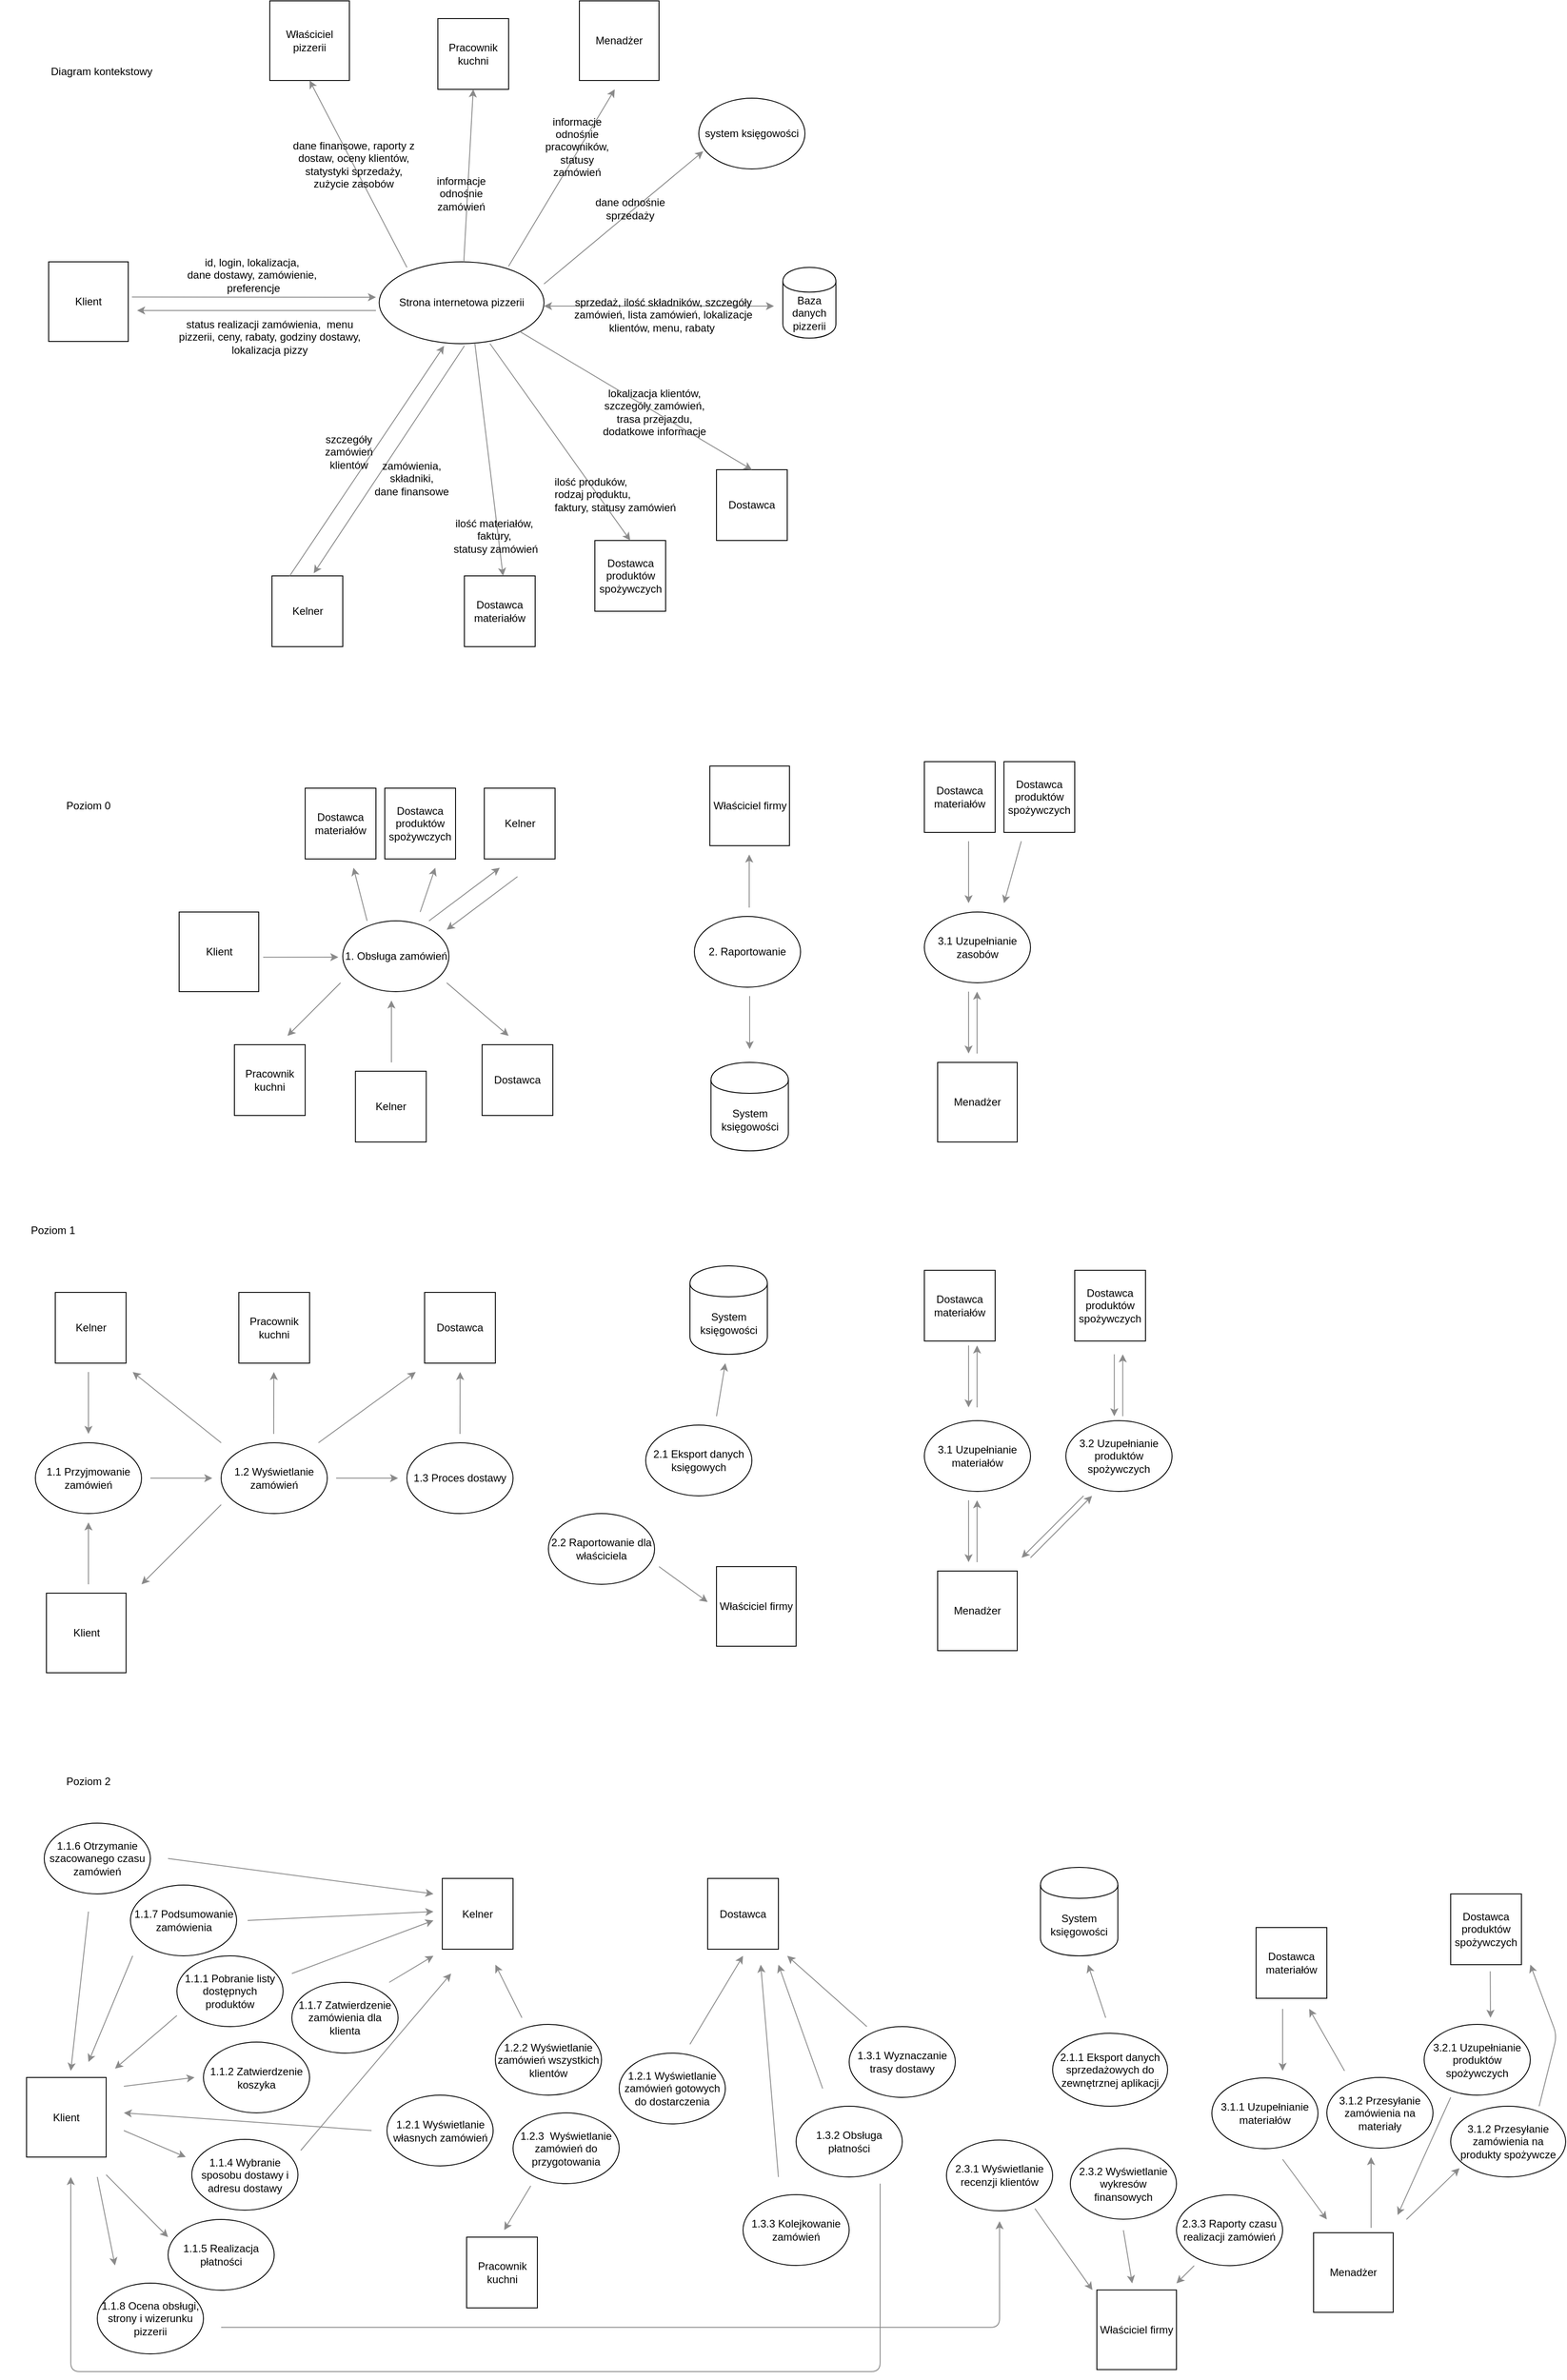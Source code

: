 <mxfile version="12.5.1" type="google"><diagram id="xZRn4M_xFyNOHfwGH8_V" name="Page-1"><mxGraphModel dx="1272" dy="874" grid="1" gridSize="10" guides="1" tooltips="1" connect="1" arrows="1" fold="1" page="1" pageScale="1" pageWidth="1850" pageHeight="11100" math="0" shadow="0"><root><mxCell id="0"/><mxCell id="1" parent="0"/><mxCell id="280AN-QRFTr6afR9PiEA-20" value="Klient" style="whiteSpace=wrap;html=1;aspect=fixed;" parent="1" vertex="1"><mxGeometry x="80" y="335" width="90" height="90" as="geometry"/></mxCell><mxCell id="280AN-QRFTr6afR9PiEA-21" value="Strona internetowa pizzerii" style="ellipse;whiteSpace=wrap;html=1;" parent="1" vertex="1"><mxGeometry x="453.67" y="335" width="186.33" height="92.5" as="geometry"/></mxCell><mxCell id="280AN-QRFTr6afR9PiEA-23" value="Kelner" style="whiteSpace=wrap;html=1;aspect=fixed;" parent="1" vertex="1"><mxGeometry x="332.5" y="690" width="80" height="80" as="geometry"/></mxCell><mxCell id="280AN-QRFTr6afR9PiEA-24" value="Dostawca" style="whiteSpace=wrap;html=1;aspect=fixed;" parent="1" vertex="1"><mxGeometry x="835" y="570" width="80" height="80" as="geometry"/></mxCell><mxCell id="280AN-QRFTr6afR9PiEA-25" value="Właściciel pizzerii" style="whiteSpace=wrap;html=1;aspect=fixed;" parent="1" vertex="1"><mxGeometry x="330" y="40" width="90" height="90" as="geometry"/></mxCell><mxCell id="280AN-QRFTr6afR9PiEA-26" value="Menadżer" style="whiteSpace=wrap;html=1;aspect=fixed;" parent="1" vertex="1"><mxGeometry x="680" y="40" width="90" height="90" as="geometry"/></mxCell><mxCell id="280AN-QRFTr6afR9PiEA-27" value="Pracownik kuchni" style="whiteSpace=wrap;html=1;aspect=fixed;" parent="1" vertex="1"><mxGeometry x="520" y="60" width="80" height="80" as="geometry"/></mxCell><mxCell id="280AN-QRFTr6afR9PiEA-28" value="Baza danych pizzerii" style="shape=cylinder;whiteSpace=wrap;html=1;boundedLbl=1;backgroundOutline=1;" parent="1" vertex="1"><mxGeometry x="910" y="341.25" width="60" height="80" as="geometry"/></mxCell><mxCell id="280AN-QRFTr6afR9PiEA-29" value="" style="endArrow=classic;startArrow=classic;html=1;strokeColor=#8A8A8A;" parent="1" edge="1"><mxGeometry width="50" height="50" relative="1" as="geometry"><mxPoint x="640" y="385" as="sourcePoint"/><mxPoint x="900" y="385" as="targetPoint"/></mxGeometry></mxCell><mxCell id="280AN-QRFTr6afR9PiEA-30" value="Diagram kontekstowy" style="text;html=1;strokeColor=none;fillColor=none;align=center;verticalAlign=middle;whiteSpace=wrap;rounded=0;strokeWidth=1;" parent="1" vertex="1"><mxGeometry x="80" y="110" width="120" height="20" as="geometry"/></mxCell><mxCell id="280AN-QRFTr6afR9PiEA-31" value="" style="endArrow=classic;html=1;entryX=0.5;entryY=1;entryDx=0;entryDy=0;strokeColor=#8A8A8A;" parent="1" target="280AN-QRFTr6afR9PiEA-25" edge="1"><mxGeometry width="50" height="50" relative="1" as="geometry"><mxPoint x="485" y="341.25" as="sourcePoint"/><mxPoint x="535" y="291.25" as="targetPoint"/></mxGeometry></mxCell><mxCell id="280AN-QRFTr6afR9PiEA-32" value="" style="endArrow=classic;html=1;exitX=0.785;exitY=0.054;exitDx=0;exitDy=0;exitPerimeter=0;strokeColor=#8A8A8A;" parent="1" source="280AN-QRFTr6afR9PiEA-21" edge="1"><mxGeometry width="50" height="50" relative="1" as="geometry"><mxPoint x="600" y="280" as="sourcePoint"/><mxPoint x="720" y="140" as="targetPoint"/></mxGeometry></mxCell><mxCell id="280AN-QRFTr6afR9PiEA-33" value="" style="endArrow=classic;html=1;entryX=0.5;entryY=1;entryDx=0;entryDy=0;strokeColor=#8A8A8A;" parent="1" source="280AN-QRFTr6afR9PiEA-21" target="280AN-QRFTr6afR9PiEA-27" edge="1"><mxGeometry width="50" height="50" relative="1" as="geometry"><mxPoint x="480" y="420" as="sourcePoint"/><mxPoint x="190" y="660" as="targetPoint"/></mxGeometry></mxCell><mxCell id="280AN-QRFTr6afR9PiEA-39" value="status realizacji zamówienia, &amp;nbsp;menu pizzerii, ceny, rabaty, godziny dostawy, lokalizacja pizzy" style="text;html=1;strokeColor=none;fillColor=none;align=center;verticalAlign=middle;whiteSpace=wrap;rounded=0;" parent="1" vertex="1"><mxGeometry x="220" y="390" width="220" height="60" as="geometry"/></mxCell><mxCell id="280AN-QRFTr6afR9PiEA-41" value="" style="endArrow=classic;html=1;exitX=1.046;exitY=0.442;exitDx=0;exitDy=0;exitPerimeter=0;strokeColor=#8A8A8A;" parent="1" source="280AN-QRFTr6afR9PiEA-20" edge="1"><mxGeometry width="50" height="50" relative="1" as="geometry"><mxPoint x="220" y="460" as="sourcePoint"/><mxPoint x="450" y="375" as="targetPoint"/></mxGeometry></mxCell><mxCell id="280AN-QRFTr6afR9PiEA-42" value="" style="endArrow=classic;html=1;strokeColor=#8A8A8A;" parent="1" edge="1"><mxGeometry width="50" height="50" relative="1" as="geometry"><mxPoint x="450" y="390" as="sourcePoint"/><mxPoint x="180" y="390" as="targetPoint"/></mxGeometry></mxCell><mxCell id="280AN-QRFTr6afR9PiEA-44" value="dane finansowe, raporty z dostaw, oceny klientów, statystyki sprzedaży, zużycie zasobów" style="text;html=1;strokeColor=none;fillColor=none;align=center;verticalAlign=middle;whiteSpace=wrap;rounded=0;" parent="1" vertex="1"><mxGeometry x="350" y="180" width="150" height="90" as="geometry"/></mxCell><mxCell id="280AN-QRFTr6afR9PiEA-45" value="informacje odnośnie pracowników, statusy zamówień" style="text;html=1;strokeColor=none;fillColor=none;align=center;verticalAlign=middle;whiteSpace=wrap;rounded=0;" parent="1" vertex="1"><mxGeometry x="630" y="160" width="95" height="90" as="geometry"/></mxCell><mxCell id="280AN-QRFTr6afR9PiEA-47" value="" style="endArrow=classic;html=1;strokeColor=#8A8A8A;" parent="1" edge="1"><mxGeometry width="50" height="50" relative="1" as="geometry"><mxPoint x="640" y="360" as="sourcePoint"/><mxPoint x="820" y="210" as="targetPoint"/></mxGeometry></mxCell><mxCell id="280AN-QRFTr6afR9PiEA-49" value="dane odnośnie sprzedaży" style="text;html=1;strokeColor=none;fillColor=none;align=center;verticalAlign=middle;whiteSpace=wrap;rounded=0;" parent="1" vertex="1"><mxGeometry x="690" y="230" width="95" height="90" as="geometry"/></mxCell><mxCell id="280AN-QRFTr6afR9PiEA-50" value="sprzedaż, ilość składników, szczegóły zamówień, lista zamówień, lokalizacje klientów, menu, rabaty&amp;nbsp;" style="text;html=1;strokeColor=none;fillColor=none;align=center;verticalAlign=middle;whiteSpace=wrap;rounded=0;" parent="1" vertex="1"><mxGeometry x="660" y="371.25" width="230" height="47.5" as="geometry"/></mxCell><mxCell id="280AN-QRFTr6afR9PiEA-54" value="&lt;span style=&quot;text-align: left ; white-space: nowrap&quot;&gt;id, login,&amp;nbsp;&lt;/span&gt;&lt;span style=&quot;text-align: left ; white-space: nowrap&quot;&gt;lokalizacja,&lt;/span&gt;&lt;span style=&quot;text-align: left ; white-space: nowrap&quot;&gt;&lt;br&gt;dane dostawy, zamówienie,&lt;/span&gt;&lt;br style=&quot;text-align: left ; white-space: nowrap&quot;&gt;&lt;span style=&quot;text-align: left ; white-space: nowrap&quot;&gt;&amp;nbsp;preferencje&lt;/span&gt;" style="text;html=1;strokeColor=none;fillColor=none;align=center;verticalAlign=middle;whiteSpace=wrap;rounded=0;" parent="1" vertex="1"><mxGeometry x="200" y="320" width="220" height="60" as="geometry"/></mxCell><mxCell id="280AN-QRFTr6afR9PiEA-55" value="" style="endArrow=classic;html=1;strokeColor=#8A8A8A;exitX=0.25;exitY=0;exitDx=0;exitDy=0;" parent="1" source="280AN-QRFTr6afR9PiEA-23" edge="1"><mxGeometry width="50" height="50" relative="1" as="geometry"><mxPoint x="90" y="850" as="sourcePoint"/><mxPoint x="527" y="430" as="targetPoint"/></mxGeometry></mxCell><mxCell id="280AN-QRFTr6afR9PiEA-56" value="" style="endArrow=classic;html=1;strokeColor=#8A8A8A;entryX=0.59;entryY=-0.037;entryDx=0;entryDy=0;entryPerimeter=0;" parent="1" target="280AN-QRFTr6afR9PiEA-23" edge="1"><mxGeometry width="50" height="50" relative="1" as="geometry"><mxPoint x="550" y="430" as="sourcePoint"/><mxPoint x="180" y="600" as="targetPoint"/></mxGeometry></mxCell><mxCell id="280AN-QRFTr6afR9PiEA-58" value="&lt;span style=&quot;white-space: nowrap&quot;&gt;szczegóły&lt;br&gt;zamówień &lt;br&gt;klientów&lt;/span&gt;" style="text;html=1;strokeColor=none;fillColor=none;align=center;verticalAlign=middle;whiteSpace=wrap;rounded=0;" parent="1" vertex="1"><mxGeometry x="370" y="500" width="98.75" height="100" as="geometry"/></mxCell><mxCell id="280AN-QRFTr6afR9PiEA-59" value="zamówienia,&lt;br&gt;składniki, &lt;br&gt;dane finansowe" style="text;html=1;align=center;verticalAlign=middle;resizable=0;points=[];;autosize=1;" parent="1" vertex="1"><mxGeometry x="440" y="555" width="100" height="50" as="geometry"/></mxCell><mxCell id="280AN-QRFTr6afR9PiEA-62" value="informacje&lt;br&gt;odnośnie&lt;br&gt;zamówień" style="text;html=1;strokeColor=none;fillColor=none;align=center;verticalAlign=middle;whiteSpace=wrap;rounded=0;" parent="1" vertex="1"><mxGeometry x="509.33" y="230" width="75" height="55" as="geometry"/></mxCell><mxCell id="280AN-QRFTr6afR9PiEA-63" value="lokalizacja klientów, szczegóły zamówień, trasa przejazdu, dodatkowe informacje" style="text;html=1;strokeColor=none;fillColor=none;align=center;verticalAlign=middle;whiteSpace=wrap;rounded=0;" parent="1" vertex="1"><mxGeometry x="700" y="450" width="130" height="110" as="geometry"/></mxCell><mxCell id="280AN-QRFTr6afR9PiEA-64" value="" style="endArrow=classic;html=1;strokeColor=#8A8A8A;exitX=1;exitY=1;exitDx=0;exitDy=0;entryX=0.5;entryY=0;entryDx=0;entryDy=0;" parent="1" source="280AN-QRFTr6afR9PiEA-21" target="280AN-QRFTr6afR9PiEA-24" edge="1"><mxGeometry width="50" height="50" relative="1" as="geometry"><mxPoint x="230" y="850" as="sourcePoint"/><mxPoint x="280" y="800" as="targetPoint"/></mxGeometry></mxCell><mxCell id="280AN-QRFTr6afR9PiEA-65" value="Poziom 0" style="text;html=1;strokeColor=none;fillColor=none;align=center;verticalAlign=middle;whiteSpace=wrap;rounded=0;strokeWidth=1;" parent="1" vertex="1"><mxGeometry x="65" y="940" width="120" height="20" as="geometry"/></mxCell><mxCell id="280AN-QRFTr6afR9PiEA-66" value="Poziom 1" style="text;html=1;strokeColor=none;fillColor=none;align=center;verticalAlign=middle;whiteSpace=wrap;rounded=0;strokeWidth=1;" parent="1" vertex="1"><mxGeometry x="25" y="1420" width="120" height="20" as="geometry"/></mxCell><mxCell id="280AN-QRFTr6afR9PiEA-67" value="1. Obsługa zamówień" style="ellipse;whiteSpace=wrap;html=1;strokeWidth=1;" parent="1" vertex="1"><mxGeometry x="412.5" y="1080" width="120" height="80" as="geometry"/></mxCell><mxCell id="280AN-QRFTr6afR9PiEA-68" value="2. Raportowanie" style="ellipse;whiteSpace=wrap;html=1;strokeWidth=1;" parent="1" vertex="1"><mxGeometry x="810" y="1075" width="120" height="80" as="geometry"/></mxCell><mxCell id="280AN-QRFTr6afR9PiEA-72" value="Pracownik kuchni" style="whiteSpace=wrap;html=1;aspect=fixed;" parent="1" vertex="1"><mxGeometry x="290" y="1220" width="80" height="80" as="geometry"/></mxCell><mxCell id="280AN-QRFTr6afR9PiEA-73" value="Kelner" style="whiteSpace=wrap;html=1;aspect=fixed;" parent="1" vertex="1"><mxGeometry x="426.83" y="1250" width="80" height="80" as="geometry"/></mxCell><mxCell id="280AN-QRFTr6afR9PiEA-74" value="Dostawca" style="whiteSpace=wrap;html=1;aspect=fixed;" parent="1" vertex="1"><mxGeometry x="570" y="1220" width="80" height="80" as="geometry"/></mxCell><mxCell id="280AN-QRFTr6afR9PiEA-75" value="Klient" style="whiteSpace=wrap;html=1;aspect=fixed;" parent="1" vertex="1"><mxGeometry x="227.5" y="1070" width="90" height="90" as="geometry"/></mxCell><mxCell id="280AN-QRFTr6afR9PiEA-76" value="" style="endArrow=classic;html=1;strokeColor=#8A8A8A;" parent="1" edge="1"><mxGeometry width="50" height="50" relative="1" as="geometry"><mxPoint x="322.5" y="1121.18" as="sourcePoint"/><mxPoint x="407.5" y="1121" as="targetPoint"/></mxGeometry></mxCell><mxCell id="280AN-QRFTr6afR9PiEA-77" value="" style="endArrow=classic;html=1;strokeColor=#8A8A8A;" parent="1" edge="1"><mxGeometry width="50" height="50" relative="1" as="geometry"><mxPoint x="410" y="1150" as="sourcePoint"/><mxPoint x="350" y="1210" as="targetPoint"/></mxGeometry></mxCell><mxCell id="280AN-QRFTr6afR9PiEA-78" value="" style="endArrow=classic;html=1;strokeColor=#8A8A8A;" parent="1" edge="1"><mxGeometry width="50" height="50" relative="1" as="geometry"><mxPoint x="467.5" y="1240" as="sourcePoint"/><mxPoint x="467.5" y="1170" as="targetPoint"/></mxGeometry></mxCell><mxCell id="280AN-QRFTr6afR9PiEA-79" value="" style="endArrow=classic;html=1;strokeColor=#8A8A8A;" parent="1" edge="1"><mxGeometry width="50" height="50" relative="1" as="geometry"><mxPoint x="530" y="1150" as="sourcePoint"/><mxPoint x="600" y="1210" as="targetPoint"/></mxGeometry></mxCell><mxCell id="280AN-QRFTr6afR9PiEA-81" value="Właściciel firmy" style="whiteSpace=wrap;html=1;aspect=fixed;" parent="1" vertex="1"><mxGeometry x="827.5" y="905" width="90" height="90" as="geometry"/></mxCell><mxCell id="280AN-QRFTr6afR9PiEA-82" value="" style="endArrow=classic;html=1;strokeColor=#8A8A8A;" parent="1" edge="1"><mxGeometry width="50" height="50" relative="1" as="geometry"><mxPoint x="872.5" y="1165" as="sourcePoint"/><mxPoint x="872.5" y="1225" as="targetPoint"/></mxGeometry></mxCell><mxCell id="280AN-QRFTr6afR9PiEA-83" value="" style="endArrow=classic;html=1;strokeColor=#8A8A8A;" parent="1" edge="1"><mxGeometry width="50" height="50" relative="1" as="geometry"><mxPoint x="872" y="1065" as="sourcePoint"/><mxPoint x="872" y="1005" as="targetPoint"/></mxGeometry></mxCell><mxCell id="280AN-QRFTr6afR9PiEA-90" value="2.1 Eksport danych księgowych" style="ellipse;whiteSpace=wrap;html=1;strokeWidth=1;" parent="1" vertex="1"><mxGeometry x="755" y="1650" width="120" height="80" as="geometry"/></mxCell><mxCell id="280AN-QRFTr6afR9PiEA-91" value="2.2 Raportowanie dla właściciela" style="ellipse;whiteSpace=wrap;html=1;strokeWidth=1;" parent="1" vertex="1"><mxGeometry x="645" y="1750" width="120" height="80" as="geometry"/></mxCell><mxCell id="280AN-QRFTr6afR9PiEA-92" value="1.1 Przyjmowanie zamówień" style="ellipse;whiteSpace=wrap;html=1;strokeWidth=1;" parent="1" vertex="1"><mxGeometry x="65" y="1670" width="120" height="80" as="geometry"/></mxCell><mxCell id="280AN-QRFTr6afR9PiEA-93" value="1.2 Wyświetlanie zamówień" style="ellipse;whiteSpace=wrap;html=1;strokeWidth=1;" parent="1" vertex="1"><mxGeometry x="275" y="1670" width="120" height="80" as="geometry"/></mxCell><mxCell id="280AN-QRFTr6afR9PiEA-94" value="1.3 Proces dostawy" style="ellipse;whiteSpace=wrap;html=1;strokeWidth=1;" parent="1" vertex="1"><mxGeometry x="485" y="1670" width="120" height="80" as="geometry"/></mxCell><mxCell id="280AN-QRFTr6afR9PiEA-95" value="Klient" style="whiteSpace=wrap;html=1;aspect=fixed;" parent="1" vertex="1"><mxGeometry x="77.5" y="1840" width="90" height="90" as="geometry"/></mxCell><mxCell id="280AN-QRFTr6afR9PiEA-97" value="Pracownik kuchni" style="whiteSpace=wrap;html=1;aspect=fixed;" parent="1" vertex="1"><mxGeometry x="295" y="1500" width="80" height="80" as="geometry"/></mxCell><mxCell id="280AN-QRFTr6afR9PiEA-100" value="" style="endArrow=classic;html=1;strokeColor=#8A8A8A;" parent="1" edge="1"><mxGeometry width="50" height="50" relative="1" as="geometry"><mxPoint x="334.41" y="1660" as="sourcePoint"/><mxPoint x="334.58" y="1590" as="targetPoint"/></mxGeometry></mxCell><mxCell id="280AN-QRFTr6afR9PiEA-101" value="" style="endArrow=classic;html=1;strokeColor=#8A8A8A;" parent="1" edge="1"><mxGeometry width="50" height="50" relative="1" as="geometry"><mxPoint x="195" y="1710" as="sourcePoint"/><mxPoint x="265" y="1710" as="targetPoint"/></mxGeometry></mxCell><mxCell id="280AN-QRFTr6afR9PiEA-104" value="" style="endArrow=classic;html=1;strokeColor=#8A8A8A;" parent="1" edge="1"><mxGeometry width="50" height="50" relative="1" as="geometry"><mxPoint x="405" y="1710" as="sourcePoint"/><mxPoint x="475" y="1710" as="targetPoint"/></mxGeometry></mxCell><mxCell id="280AN-QRFTr6afR9PiEA-105" value="Kelner" style="whiteSpace=wrap;html=1;aspect=fixed;" parent="1" vertex="1"><mxGeometry x="87.5" y="1500" width="80" height="80" as="geometry"/></mxCell><mxCell id="280AN-QRFTr6afR9PiEA-106" value="" style="endArrow=classic;html=1;strokeColor=#8A8A8A;" parent="1" edge="1"><mxGeometry width="50" height="50" relative="1" as="geometry"><mxPoint x="125" y="1590" as="sourcePoint"/><mxPoint x="125" y="1660" as="targetPoint"/></mxGeometry></mxCell><mxCell id="280AN-QRFTr6afR9PiEA-107" value="" style="endArrow=classic;html=1;strokeColor=#8A8A8A;" parent="1" edge="1"><mxGeometry width="50" height="50" relative="1" as="geometry"><mxPoint x="275" y="1670" as="sourcePoint"/><mxPoint x="175" y="1590" as="targetPoint"/></mxGeometry></mxCell><mxCell id="280AN-QRFTr6afR9PiEA-108" value="Dostawca" style="whiteSpace=wrap;html=1;aspect=fixed;" parent="1" vertex="1"><mxGeometry x="505" y="1500" width="80" height="80" as="geometry"/></mxCell><mxCell id="280AN-QRFTr6afR9PiEA-109" value="" style="endArrow=classic;html=1;strokeColor=#8A8A8A;" parent="1" edge="1"><mxGeometry width="50" height="50" relative="1" as="geometry"><mxPoint x="545.0" y="1660" as="sourcePoint"/><mxPoint x="545.17" y="1590" as="targetPoint"/></mxGeometry></mxCell><mxCell id="280AN-QRFTr6afR9PiEA-110" value="" style="endArrow=classic;html=1;strokeColor=#8A8A8A;" parent="1" edge="1"><mxGeometry width="50" height="50" relative="1" as="geometry"><mxPoint x="385" y="1670" as="sourcePoint"/><mxPoint x="495" y="1590" as="targetPoint"/></mxGeometry></mxCell><mxCell id="280AN-QRFTr6afR9PiEA-111" value="" style="endArrow=classic;html=1;strokeColor=#8A8A8A;" parent="1" edge="1"><mxGeometry width="50" height="50" relative="1" as="geometry"><mxPoint x="125" y="1830" as="sourcePoint"/><mxPoint x="125" y="1760" as="targetPoint"/></mxGeometry></mxCell><mxCell id="280AN-QRFTr6afR9PiEA-112" value="" style="endArrow=classic;html=1;strokeColor=#8A8A8A;" parent="1" edge="1"><mxGeometry width="50" height="50" relative="1" as="geometry"><mxPoint x="275" y="1740" as="sourcePoint"/><mxPoint x="185" y="1830" as="targetPoint"/></mxGeometry></mxCell><mxCell id="280AN-QRFTr6afR9PiEA-114" value="Właściciel firmy" style="whiteSpace=wrap;html=1;aspect=fixed;" parent="1" vertex="1"><mxGeometry x="835" y="1810" width="90" height="90" as="geometry"/></mxCell><mxCell id="280AN-QRFTr6afR9PiEA-117" value="" style="endArrow=classic;html=1;strokeColor=#8A8A8A;" parent="1" edge="1"><mxGeometry width="50" height="50" relative="1" as="geometry"><mxPoint x="835" y="1640" as="sourcePoint"/><mxPoint x="845" y="1580" as="targetPoint"/></mxGeometry></mxCell><mxCell id="280AN-QRFTr6afR9PiEA-118" value="" style="endArrow=classic;html=1;strokeColor=#8A8A8A;" parent="1" edge="1"><mxGeometry width="50" height="50" relative="1" as="geometry"><mxPoint x="770" y="1810" as="sourcePoint"/><mxPoint x="825" y="1850" as="targetPoint"/></mxGeometry></mxCell><mxCell id="280AN-QRFTr6afR9PiEA-119" value="Poziom 2" style="text;html=1;strokeColor=none;fillColor=none;align=center;verticalAlign=middle;whiteSpace=wrap;rounded=0;strokeWidth=1;" parent="1" vertex="1"><mxGeometry x="65" y="2042.5" width="120" height="20" as="geometry"/></mxCell><mxCell id="280AN-QRFTr6afR9PiEA-120" value="Klient" style="whiteSpace=wrap;html=1;aspect=fixed;" parent="1" vertex="1"><mxGeometry x="55" y="2387.5" width="90" height="90" as="geometry"/></mxCell><mxCell id="280AN-QRFTr6afR9PiEA-121" value="1.1.1 Pobranie listy dostępnych produktów" style="ellipse;whiteSpace=wrap;html=1;strokeWidth=1;" parent="1" vertex="1"><mxGeometry x="225" y="2250" width="120" height="80" as="geometry"/></mxCell><mxCell id="280AN-QRFTr6afR9PiEA-122" value="" style="endArrow=classic;html=1;strokeColor=#8A8A8A;" parent="1" edge="1"><mxGeometry width="50" height="50" relative="1" as="geometry"><mxPoint x="225" y="2317.5" as="sourcePoint"/><mxPoint x="155" y="2377.5" as="targetPoint"/></mxGeometry></mxCell><mxCell id="280AN-QRFTr6afR9PiEA-123" value="1.1.2 Zatwierdzenie koszyka" style="ellipse;whiteSpace=wrap;html=1;strokeWidth=1;" parent="1" vertex="1"><mxGeometry x="255" y="2347.5" width="120" height="80" as="geometry"/></mxCell><mxCell id="280AN-QRFTr6afR9PiEA-124" value="" style="endArrow=classic;html=1;strokeColor=#8A8A8A;" parent="1" edge="1"><mxGeometry width="50" height="50" relative="1" as="geometry"><mxPoint x="165" y="2397.5" as="sourcePoint"/><mxPoint x="245.0" y="2387.5" as="targetPoint"/></mxGeometry></mxCell><mxCell id="280AN-QRFTr6afR9PiEA-126" value="1.1.4&amp;nbsp;Wybranie sposobu dostawy i adresu dostawy" style="ellipse;whiteSpace=wrap;html=1;strokeWidth=1;" parent="1" vertex="1"><mxGeometry x="241.83" y="2457.5" width="120" height="80" as="geometry"/></mxCell><mxCell id="280AN-QRFTr6afR9PiEA-127" value="" style="endArrow=classic;html=1;strokeColor=#8A8A8A;" parent="1" edge="1"><mxGeometry width="50" height="50" relative="1" as="geometry"><mxPoint x="165" y="2447.5" as="sourcePoint"/><mxPoint x="235" y="2477.5" as="targetPoint"/></mxGeometry></mxCell><mxCell id="280AN-QRFTr6afR9PiEA-130" value="1.1.5&amp;nbsp;Realizacja płatności" style="ellipse;whiteSpace=wrap;html=1;strokeWidth=1;" parent="1" vertex="1"><mxGeometry x="215" y="2548" width="120" height="80" as="geometry"/></mxCell><mxCell id="280AN-QRFTr6afR9PiEA-131" value="" style="endArrow=classic;html=1;strokeColor=#8A8A8A;" parent="1" edge="1"><mxGeometry width="50" height="50" relative="1" as="geometry"><mxPoint x="145" y="2497.5" as="sourcePoint"/><mxPoint x="215" y="2568" as="targetPoint"/></mxGeometry></mxCell><mxCell id="280AN-QRFTr6afR9PiEA-133" value="1.1.6 Otrzymanie szacowanego czasu zamówień" style="ellipse;whiteSpace=wrap;html=1;strokeWidth=1;" parent="1" vertex="1"><mxGeometry x="75" y="2100" width="120" height="80" as="geometry"/></mxCell><mxCell id="280AN-QRFTr6afR9PiEA-134" value="" style="endArrow=classic;html=1;strokeColor=#8A8A8A;" parent="1" edge="1"><mxGeometry width="50" height="50" relative="1" as="geometry"><mxPoint x="125" y="2200" as="sourcePoint"/><mxPoint x="105" y="2380" as="targetPoint"/></mxGeometry></mxCell><mxCell id="280AN-QRFTr6afR9PiEA-135" value="1.2.1 Wyświetlanie własnych zamówień" style="ellipse;whiteSpace=wrap;html=1;strokeWidth=1;" parent="1" vertex="1"><mxGeometry x="462.5" y="2407.5" width="120" height="80" as="geometry"/></mxCell><mxCell id="280AN-QRFTr6afR9PiEA-136" value="" style="endArrow=classic;html=1;strokeColor=#8A8A8A;" parent="1" edge="1"><mxGeometry width="50" height="50" relative="1" as="geometry"><mxPoint x="445" y="2447.5" as="sourcePoint"/><mxPoint x="165" y="2427.5" as="targetPoint"/></mxGeometry></mxCell><mxCell id="280AN-QRFTr6afR9PiEA-137" value="1.2.2 Wyświetlanie zamówień wszystkich klientów" style="ellipse;whiteSpace=wrap;html=1;strokeWidth=1;" parent="1" vertex="1"><mxGeometry x="585" y="2327.5" width="120" height="80" as="geometry"/></mxCell><mxCell id="280AN-QRFTr6afR9PiEA-138" value="Pracownik kuchni" style="whiteSpace=wrap;html=1;aspect=fixed;" parent="1" vertex="1"><mxGeometry x="552.5" y="2568" width="80" height="80" as="geometry"/></mxCell><mxCell id="280AN-QRFTr6afR9PiEA-139" value="" style="endArrow=classic;html=1;strokeColor=#8A8A8A;" parent="1" edge="1"><mxGeometry width="50" height="50" relative="1" as="geometry"><mxPoint x="615" y="2320" as="sourcePoint"/><mxPoint x="585" y="2260" as="targetPoint"/></mxGeometry></mxCell><mxCell id="280AN-QRFTr6afR9PiEA-140" value="Kelner" style="whiteSpace=wrap;html=1;aspect=fixed;" parent="1" vertex="1"><mxGeometry x="525" y="2162.5" width="80" height="80" as="geometry"/></mxCell><mxCell id="280AN-QRFTr6afR9PiEA-142" value="" style="endArrow=classic;html=1;strokeColor=#8A8A8A;" parent="1" edge="1"><mxGeometry width="50" height="50" relative="1" as="geometry"><mxPoint x="625" y="2510" as="sourcePoint"/><mxPoint x="595" y="2560" as="targetPoint"/></mxGeometry></mxCell><mxCell id="280AN-QRFTr6afR9PiEA-144" value="" style="endArrow=classic;html=1;strokeColor=#8A8A8A;" parent="1" edge="1"><mxGeometry width="50" height="50" relative="1" as="geometry"><mxPoint x="355" y="2270" as="sourcePoint"/><mxPoint x="515" y="2210" as="targetPoint"/></mxGeometry></mxCell><mxCell id="280AN-QRFTr6afR9PiEA-145" value="" style="endArrow=classic;html=1;strokeColor=#8A8A8A;" parent="1" edge="1"><mxGeometry width="50" height="50" relative="1" as="geometry"><mxPoint x="465" y="2280" as="sourcePoint"/><mxPoint x="515" y="2250" as="targetPoint"/></mxGeometry></mxCell><mxCell id="280AN-QRFTr6afR9PiEA-146" value="1.1.7 Zatwierdzenie zamówienia dla klienta" style="ellipse;whiteSpace=wrap;html=1;strokeWidth=1;" parent="1" vertex="1"><mxGeometry x="355" y="2280" width="120" height="80" as="geometry"/></mxCell><mxCell id="280AN-QRFTr6afR9PiEA-147" value="" style="endArrow=classic;html=1;strokeColor=#8A8A8A;" parent="1" edge="1"><mxGeometry width="50" height="50" relative="1" as="geometry"><mxPoint x="365" y="2470" as="sourcePoint"/><mxPoint x="535" y="2270" as="targetPoint"/></mxGeometry></mxCell><mxCell id="280AN-QRFTr6afR9PiEA-150" value="" style="endArrow=classic;html=1;strokeColor=#8A8A8A;" parent="1" edge="1"><mxGeometry width="50" height="50" relative="1" as="geometry"><mxPoint x="215" y="2140" as="sourcePoint"/><mxPoint x="515" y="2180" as="targetPoint"/></mxGeometry></mxCell><mxCell id="280AN-QRFTr6afR9PiEA-151" value="1.2.1 Wyświetlanie zamówień gotowych do dostarczenia" style="ellipse;whiteSpace=wrap;html=1;strokeWidth=1;" parent="1" vertex="1"><mxGeometry x="725" y="2360" width="120" height="80" as="geometry"/></mxCell><mxCell id="280AN-QRFTr6afR9PiEA-152" value="1.1.7 Podsumowanie zamówienia" style="ellipse;whiteSpace=wrap;html=1;strokeWidth=1;" parent="1" vertex="1"><mxGeometry x="172.5" y="2170" width="120" height="80" as="geometry"/></mxCell><mxCell id="280AN-QRFTr6afR9PiEA-153" value="" style="endArrow=classic;html=1;strokeColor=#8A8A8A;" parent="1" edge="1"><mxGeometry width="50" height="50" relative="1" as="geometry"><mxPoint x="305" y="2210" as="sourcePoint"/><mxPoint x="515" y="2200" as="targetPoint"/></mxGeometry></mxCell><mxCell id="280AN-QRFTr6afR9PiEA-154" value="" style="endArrow=classic;html=1;strokeColor=#8A8A8A;" parent="1" edge="1"><mxGeometry width="50" height="50" relative="1" as="geometry"><mxPoint x="175" y="2250" as="sourcePoint"/><mxPoint x="125" y="2370" as="targetPoint"/></mxGeometry></mxCell><mxCell id="280AN-QRFTr6afR9PiEA-155" value="1.2.3 &amp;nbsp;Wyświetlanie zamówień do przygotowania" style="ellipse;whiteSpace=wrap;html=1;strokeWidth=1;" parent="1" vertex="1"><mxGeometry x="605" y="2427.5" width="120" height="80" as="geometry"/></mxCell><mxCell id="280AN-QRFTr6afR9PiEA-156" value="Dostawca" style="whiteSpace=wrap;html=1;aspect=fixed;" parent="1" vertex="1"><mxGeometry x="825" y="2162.5" width="80" height="80" as="geometry"/></mxCell><mxCell id="280AN-QRFTr6afR9PiEA-157" value="" style="endArrow=classic;html=1;strokeColor=#8A8A8A;" parent="1" edge="1"><mxGeometry width="50" height="50" relative="1" as="geometry"><mxPoint x="805" y="2350" as="sourcePoint"/><mxPoint x="865" y="2250" as="targetPoint"/></mxGeometry></mxCell><mxCell id="280AN-QRFTr6afR9PiEA-159" value="1.3.1 Wyznaczanie trasy dostawy" style="ellipse;whiteSpace=wrap;html=1;strokeWidth=1;" parent="1" vertex="1"><mxGeometry x="985" y="2330" width="120" height="80" as="geometry"/></mxCell><mxCell id="280AN-QRFTr6afR9PiEA-160" value="1.3.2 Obsługa płatności" style="ellipse;whiteSpace=wrap;html=1;strokeWidth=1;" parent="1" vertex="1"><mxGeometry x="925" y="2420" width="120" height="80" as="geometry"/></mxCell><mxCell id="280AN-QRFTr6afR9PiEA-161" value="1.3.3 Kolejkowanie zamówień" style="ellipse;whiteSpace=wrap;html=1;strokeWidth=1;" parent="1" vertex="1"><mxGeometry x="865" y="2520" width="120" height="80" as="geometry"/></mxCell><mxCell id="280AN-QRFTr6afR9PiEA-162" value="" style="endArrow=classic;html=1;strokeColor=#8A8A8A;" parent="1" edge="1"><mxGeometry width="50" height="50" relative="1" as="geometry"><mxPoint x="955" y="2400" as="sourcePoint"/><mxPoint x="905" y="2260" as="targetPoint"/></mxGeometry></mxCell><mxCell id="280AN-QRFTr6afR9PiEA-163" value="" style="endArrow=classic;html=1;strokeColor=#8A8A8A;" parent="1" edge="1"><mxGeometry width="50" height="50" relative="1" as="geometry"><mxPoint x="1005" y="2330" as="sourcePoint"/><mxPoint x="915" y="2250" as="targetPoint"/></mxGeometry></mxCell><mxCell id="280AN-QRFTr6afR9PiEA-164" value="" style="endArrow=classic;html=1;strokeColor=#8A8A8A;" parent="1" edge="1"><mxGeometry width="50" height="50" relative="1" as="geometry"><mxPoint x="905" y="2500" as="sourcePoint"/><mxPoint x="885" y="2260" as="targetPoint"/></mxGeometry></mxCell><mxCell id="280AN-QRFTr6afR9PiEA-165" value="" style="endArrow=classic;html=1;strokeColor=#8A8A8A;" parent="1" edge="1"><mxGeometry width="50" height="50" relative="1" as="geometry"><mxPoint x="1020" y="2507.5" as="sourcePoint"/><mxPoint x="105" y="2500" as="targetPoint"/><Array as="points"><mxPoint x="1020" y="2720"/><mxPoint x="105" y="2720"/></Array></mxGeometry></mxCell><mxCell id="280AN-QRFTr6afR9PiEA-166" value="Właściciel firmy" style="whiteSpace=wrap;html=1;aspect=fixed;" parent="1" vertex="1"><mxGeometry x="1265" y="2627.75" width="90" height="90" as="geometry"/></mxCell><mxCell id="280AN-QRFTr6afR9PiEA-168" value="2.1.1 Eksport danych sprzedażowych do zewnętrznej aplikacji" style="ellipse;whiteSpace=wrap;html=1;strokeWidth=1;" parent="1" vertex="1"><mxGeometry x="1215" y="2337.5" width="130" height="82.5" as="geometry"/></mxCell><mxCell id="280AN-QRFTr6afR9PiEA-169" value="2.3.1 Wyświetlanie recenzji klientów" style="ellipse;whiteSpace=wrap;html=1;strokeWidth=1;" parent="1" vertex="1"><mxGeometry x="1095" y="2458.25" width="120" height="80" as="geometry"/></mxCell><mxCell id="280AN-QRFTr6afR9PiEA-170" value="" style="endArrow=classic;html=1;strokeColor=#8A8A8A;" parent="1" edge="1"><mxGeometry width="50" height="50" relative="1" as="geometry"><mxPoint x="1275" y="2320" as="sourcePoint"/><mxPoint x="1255" y="2260" as="targetPoint"/></mxGeometry></mxCell><mxCell id="280AN-QRFTr6afR9PiEA-171" value="" style="endArrow=classic;html=1;strokeColor=#8A8A8A;" parent="1" edge="1"><mxGeometry width="50" height="50" relative="1" as="geometry"><mxPoint x="1195" y="2535.75" as="sourcePoint"/><mxPoint x="1260" y="2627.75" as="targetPoint"/></mxGeometry></mxCell><mxCell id="280AN-QRFTr6afR9PiEA-172" value="1.1.8 Ocena obsługi, strony i wizerunku pizzerii" style="ellipse;whiteSpace=wrap;html=1;strokeWidth=1;" parent="1" vertex="1"><mxGeometry x="135" y="2620" width="120" height="80" as="geometry"/></mxCell><mxCell id="280AN-QRFTr6afR9PiEA-174" value="" style="endArrow=classic;html=1;strokeColor=#8A8A8A;" parent="1" edge="1"><mxGeometry width="50" height="50" relative="1" as="geometry"><mxPoint x="135" y="2500" as="sourcePoint"/><mxPoint x="155" y="2600" as="targetPoint"/></mxGeometry></mxCell><mxCell id="280AN-QRFTr6afR9PiEA-175" value="" style="endArrow=classic;html=1;strokeColor=#8A8A8A;" parent="1" edge="1"><mxGeometry width="50" height="50" relative="1" as="geometry"><mxPoint x="275" y="2670" as="sourcePoint"/><mxPoint x="1155" y="2550" as="targetPoint"/><Array as="points"><mxPoint x="1155" y="2670"/></Array></mxGeometry></mxCell><mxCell id="280AN-QRFTr6afR9PiEA-176" value="2.3.2 Wyświetlanie wykresów finansowych" style="ellipse;whiteSpace=wrap;html=1;strokeWidth=1;" parent="1" vertex="1"><mxGeometry x="1235" y="2467.75" width="120" height="80" as="geometry"/></mxCell><mxCell id="280AN-QRFTr6afR9PiEA-177" value="2.3.3 Raporty czasu realizacji zamówień" style="ellipse;whiteSpace=wrap;html=1;strokeWidth=1;" parent="1" vertex="1"><mxGeometry x="1355" y="2520.25" width="120" height="80" as="geometry"/></mxCell><mxCell id="280AN-QRFTr6afR9PiEA-178" value="" style="endArrow=classic;html=1;strokeColor=#8A8A8A;" parent="1" edge="1"><mxGeometry width="50" height="50" relative="1" as="geometry"><mxPoint x="1295" y="2560.25" as="sourcePoint"/><mxPoint x="1305" y="2620.25" as="targetPoint"/></mxGeometry></mxCell><mxCell id="280AN-QRFTr6afR9PiEA-179" value="" style="endArrow=classic;html=1;strokeColor=#8A8A8A;" parent="1" edge="1"><mxGeometry width="50" height="50" relative="1" as="geometry"><mxPoint x="1375" y="2600.25" as="sourcePoint"/><mxPoint x="1355" y="2620.25" as="targetPoint"/></mxGeometry></mxCell><mxCell id="OptwJqN9E9orC7J-kEEz-1" value="Dostawca produktów spożywczych" style="whiteSpace=wrap;html=1;aspect=fixed;" parent="1" vertex="1"><mxGeometry x="697.5" y="650" width="80" height="80" as="geometry"/></mxCell><mxCell id="OptwJqN9E9orC7J-kEEz-2" value="" style="endArrow=classic;html=1;strokeColor=#8A8A8A;exitX=1;exitY=1;exitDx=0;exitDy=0;entryX=0.5;entryY=0;entryDx=0;entryDy=0;" parent="1" target="OptwJqN9E9orC7J-kEEz-1" edge="1"><mxGeometry width="50" height="50" relative="1" as="geometry"><mxPoint x="578.913" y="427.504" as="sourcePoint"/><mxPoint x="841.08" y="583.61" as="targetPoint"/></mxGeometry></mxCell><mxCell id="OptwJqN9E9orC7J-kEEz-3" value="Dostawca materiałów" style="whiteSpace=wrap;html=1;aspect=fixed;" parent="1" vertex="1"><mxGeometry x="550" y="690" width="80" height="80" as="geometry"/></mxCell><mxCell id="OptwJqN9E9orC7J-kEEz-4" value="" style="endArrow=classic;html=1;strokeColor=#8A8A8A;exitX=1;exitY=1;exitDx=0;exitDy=0;entryX=0.5;entryY=0;entryDx=0;entryDy=0;" parent="1" edge="1"><mxGeometry width="50" height="50" relative="1" as="geometry"><mxPoint x="561.873" y="427.504" as="sourcePoint"/><mxPoint x="593.67" y="690" as="targetPoint"/></mxGeometry></mxCell><mxCell id="OptwJqN9E9orC7J-kEEz-5" value="ilość materiałów,&amp;nbsp;&lt;br&gt;faktury,&amp;nbsp;&lt;br&gt;statusy zamówień" style="text;html=1;align=center;verticalAlign=middle;resizable=0;points=[];;autosize=1;" parent="1" vertex="1"><mxGeometry x="530" y="620" width="110" height="50" as="geometry"/></mxCell><mxCell id="OptwJqN9E9orC7J-kEEz-9" value="ilość produków, &lt;br&gt;rodzaj produktu,&lt;br&gt;faktury,&amp;nbsp;statusy zamówień" style="text;html=1;" parent="1" vertex="1"><mxGeometry x="650" y="570" width="250" height="30" as="geometry"/></mxCell><mxCell id="OptwJqN9E9orC7J-kEEz-10" value="system księgowości" style="ellipse;whiteSpace=wrap;html=1;" parent="1" vertex="1"><mxGeometry x="815" y="150" width="120" height="80" as="geometry"/></mxCell><mxCell id="OptwJqN9E9orC7J-kEEz-16" value="System księgowości" style="shape=cylinder;whiteSpace=wrap;html=1;boundedLbl=1;backgroundOutline=1;" parent="1" vertex="1"><mxGeometry x="828.75" y="1240" width="87.5" height="100" as="geometry"/></mxCell><mxCell id="OptwJqN9E9orC7J-kEEz-17" value="System księgowości" style="shape=cylinder;whiteSpace=wrap;html=1;boundedLbl=1;backgroundOutline=1;" parent="1" vertex="1"><mxGeometry x="805" y="1470" width="87.5" height="100" as="geometry"/></mxCell><mxCell id="OptwJqN9E9orC7J-kEEz-18" value="Dostawca materiałów" style="whiteSpace=wrap;html=1;aspect=fixed;" parent="1" vertex="1"><mxGeometry x="1070" y="1475" width="80" height="80" as="geometry"/></mxCell><mxCell id="OptwJqN9E9orC7J-kEEz-19" value="Dostawca produktów spożywczych" style="whiteSpace=wrap;html=1;aspect=fixed;" parent="1" vertex="1"><mxGeometry x="1240" y="1475" width="80" height="80" as="geometry"/></mxCell><mxCell id="OptwJqN9E9orC7J-kEEz-20" value="" style="endArrow=classic;html=1;strokeColor=#8A8A8A;" parent="1" edge="1"><mxGeometry width="50" height="50" relative="1" as="geometry"><mxPoint x="440" y="1080" as="sourcePoint"/><mxPoint x="424.58" y="1020" as="targetPoint"/></mxGeometry></mxCell><mxCell id="OptwJqN9E9orC7J-kEEz-21" value="" style="endArrow=classic;html=1;strokeColor=#8A8A8A;" parent="1" edge="1"><mxGeometry width="50" height="50" relative="1" as="geometry"><mxPoint x="500" y="1070" as="sourcePoint"/><mxPoint x="517.08" y="1020" as="targetPoint"/></mxGeometry></mxCell><mxCell id="OptwJqN9E9orC7J-kEEz-22" value="Menadżer" style="whiteSpace=wrap;html=1;aspect=fixed;" parent="1" vertex="1"><mxGeometry x="1085" y="1815" width="90" height="90" as="geometry"/></mxCell><mxCell id="OptwJqN9E9orC7J-kEEz-24" value="" style="endArrow=classic;html=1;strokeColor=#8A8A8A;" parent="1" edge="1"><mxGeometry width="50" height="50" relative="1" as="geometry"><mxPoint x="510" y="1080" as="sourcePoint"/><mxPoint x="590" y="1020" as="targetPoint"/></mxGeometry></mxCell><mxCell id="OptwJqN9E9orC7J-kEEz-25" value="" style="endArrow=classic;html=1;strokeColor=#8A8A8A;" parent="1" edge="1"><mxGeometry width="50" height="50" relative="1" as="geometry"><mxPoint x="610" y="1030" as="sourcePoint"/><mxPoint x="530" y="1090" as="targetPoint"/></mxGeometry></mxCell><mxCell id="OptwJqN9E9orC7J-kEEz-26" value="3.1 Uzupełnianie materiałów" style="ellipse;whiteSpace=wrap;html=1;strokeWidth=1;" parent="1" vertex="1"><mxGeometry x="1070" y="1645" width="120" height="80" as="geometry"/></mxCell><mxCell id="OptwJqN9E9orC7J-kEEz-27" value="" style="endArrow=classic;html=1;strokeColor=#8A8A8A;" parent="1" edge="1"><mxGeometry width="50" height="50" relative="1" as="geometry"><mxPoint x="1129.58" y="1805" as="sourcePoint"/><mxPoint x="1129.58" y="1735" as="targetPoint"/></mxGeometry></mxCell><mxCell id="OptwJqN9E9orC7J-kEEz-28" value="" style="endArrow=classic;html=1;strokeColor=#8A8A8A;" parent="1" edge="1"><mxGeometry width="50" height="50" relative="1" as="geometry"><mxPoint x="1120" y="1735" as="sourcePoint"/><mxPoint x="1120" y="1805" as="targetPoint"/></mxGeometry></mxCell><mxCell id="OptwJqN9E9orC7J-kEEz-29" value="Kelner" style="whiteSpace=wrap;html=1;aspect=fixed;" parent="1" vertex="1"><mxGeometry x="572.5" y="930" width="80" height="80" as="geometry"/></mxCell><mxCell id="OptwJqN9E9orC7J-kEEz-30" value="Dostawca materiałów" style="whiteSpace=wrap;html=1;aspect=fixed;" parent="1" vertex="1"><mxGeometry x="370" y="930" width="80" height="80" as="geometry"/></mxCell><mxCell id="OptwJqN9E9orC7J-kEEz-31" value="Dostawca produktów spożywczych" style="whiteSpace=wrap;html=1;aspect=fixed;" parent="1" vertex="1"><mxGeometry x="460" y="930" width="80" height="80" as="geometry"/></mxCell><mxCell id="OptwJqN9E9orC7J-kEEz-36" value="Dostawca materiałów" style="whiteSpace=wrap;html=1;aspect=fixed;" parent="1" vertex="1"><mxGeometry x="1070" y="900" width="80" height="80" as="geometry"/></mxCell><mxCell id="OptwJqN9E9orC7J-kEEz-37" value="Dostawca produktów spożywczych" style="whiteSpace=wrap;html=1;aspect=fixed;" parent="1" vertex="1"><mxGeometry x="1160" y="900" width="80" height="80" as="geometry"/></mxCell><mxCell id="OptwJqN9E9orC7J-kEEz-38" value="Menadżer" style="whiteSpace=wrap;html=1;aspect=fixed;" parent="1" vertex="1"><mxGeometry x="1085" y="1240" width="90" height="90" as="geometry"/></mxCell><mxCell id="OptwJqN9E9orC7J-kEEz-39" value="3.1 Uzupełnianie zasobów" style="ellipse;whiteSpace=wrap;html=1;strokeWidth=1;" parent="1" vertex="1"><mxGeometry x="1070" y="1070" width="120" height="80" as="geometry"/></mxCell><mxCell id="OptwJqN9E9orC7J-kEEz-40" value="" style="endArrow=classic;html=1;strokeColor=#8A8A8A;" parent="1" edge="1"><mxGeometry width="50" height="50" relative="1" as="geometry"><mxPoint x="1129.58" y="1230" as="sourcePoint"/><mxPoint x="1129.58" y="1160" as="targetPoint"/></mxGeometry></mxCell><mxCell id="OptwJqN9E9orC7J-kEEz-41" value="" style="endArrow=classic;html=1;strokeColor=#8A8A8A;" parent="1" edge="1"><mxGeometry width="50" height="50" relative="1" as="geometry"><mxPoint x="1120" y="1160" as="sourcePoint"/><mxPoint x="1120" y="1230" as="targetPoint"/></mxGeometry></mxCell><mxCell id="OptwJqN9E9orC7J-kEEz-42" value="" style="endArrow=classic;html=1;strokeColor=#8A8A8A;" parent="1" edge="1"><mxGeometry width="50" height="50" relative="1" as="geometry"><mxPoint x="1120" y="990" as="sourcePoint"/><mxPoint x="1120" y="1060" as="targetPoint"/></mxGeometry></mxCell><mxCell id="OptwJqN9E9orC7J-kEEz-43" value="" style="endArrow=classic;html=1;strokeColor=#8A8A8A;" parent="1" edge="1"><mxGeometry width="50" height="50" relative="1" as="geometry"><mxPoint x="1179.58" y="990" as="sourcePoint"/><mxPoint x="1160" y="1060" as="targetPoint"/></mxGeometry></mxCell><mxCell id="OptwJqN9E9orC7J-kEEz-44" value="3.2 Uzupełnianie produktów spożywczych" style="ellipse;whiteSpace=wrap;html=1;strokeWidth=1;" parent="1" vertex="1"><mxGeometry x="1230" y="1645" width="120" height="80" as="geometry"/></mxCell><mxCell id="OptwJqN9E9orC7J-kEEz-48" value="" style="endArrow=classic;html=1;strokeColor=#8A8A8A;" parent="1" edge="1"><mxGeometry width="50" height="50" relative="1" as="geometry"><mxPoint x="1190" y="1800" as="sourcePoint"/><mxPoint x="1259.58" y="1730" as="targetPoint"/></mxGeometry></mxCell><mxCell id="OptwJqN9E9orC7J-kEEz-49" value="" style="endArrow=classic;html=1;strokeColor=#8A8A8A;" parent="1" edge="1"><mxGeometry width="50" height="50" relative="1" as="geometry"><mxPoint x="1250" y="1730" as="sourcePoint"/><mxPoint x="1180" y="1800" as="targetPoint"/></mxGeometry></mxCell><mxCell id="OptwJqN9E9orC7J-kEEz-50" value="" style="endArrow=classic;html=1;strokeColor=#8A8A8A;" parent="1" edge="1"><mxGeometry width="50" height="50" relative="1" as="geometry"><mxPoint x="1129.58" y="1630" as="sourcePoint"/><mxPoint x="1129.58" y="1560" as="targetPoint"/></mxGeometry></mxCell><mxCell id="OptwJqN9E9orC7J-kEEz-51" value="" style="endArrow=classic;html=1;strokeColor=#8A8A8A;" parent="1" edge="1"><mxGeometry width="50" height="50" relative="1" as="geometry"><mxPoint x="1120" y="1560" as="sourcePoint"/><mxPoint x="1120" y="1630" as="targetPoint"/></mxGeometry></mxCell><mxCell id="OptwJqN9E9orC7J-kEEz-52" value="" style="endArrow=classic;html=1;strokeColor=#8A8A8A;" parent="1" edge="1"><mxGeometry width="50" height="50" relative="1" as="geometry"><mxPoint x="1294.29" y="1640" as="sourcePoint"/><mxPoint x="1294.29" y="1570" as="targetPoint"/></mxGeometry></mxCell><mxCell id="OptwJqN9E9orC7J-kEEz-53" value="" style="endArrow=classic;html=1;strokeColor=#8A8A8A;" parent="1" edge="1"><mxGeometry width="50" height="50" relative="1" as="geometry"><mxPoint x="1284.71" y="1570" as="sourcePoint"/><mxPoint x="1284.71" y="1640" as="targetPoint"/></mxGeometry></mxCell><mxCell id="OptwJqN9E9orC7J-kEEz-55" value="System księgowości" style="shape=cylinder;whiteSpace=wrap;html=1;boundedLbl=1;backgroundOutline=1;" parent="1" vertex="1"><mxGeometry x="1201.25" y="2150" width="87.5" height="100" as="geometry"/></mxCell><mxCell id="OptwJqN9E9orC7J-kEEz-56" value="Dostawca materiałów" style="whiteSpace=wrap;html=1;aspect=fixed;" parent="1" vertex="1"><mxGeometry x="1445" y="2218" width="80" height="80" as="geometry"/></mxCell><mxCell id="OptwJqN9E9orC7J-kEEz-57" value="Dostawca produktów spożywczych" style="whiteSpace=wrap;html=1;aspect=fixed;" parent="1" vertex="1"><mxGeometry x="1665" y="2180" width="80" height="80" as="geometry"/></mxCell><mxCell id="OptwJqN9E9orC7J-kEEz-58" value="Menadżer" style="whiteSpace=wrap;html=1;aspect=fixed;" parent="1" vertex="1"><mxGeometry x="1510" y="2563" width="90" height="90" as="geometry"/></mxCell><mxCell id="OptwJqN9E9orC7J-kEEz-59" value="3.1.1 Uzupełnianie materiałów" style="ellipse;whiteSpace=wrap;html=1;strokeWidth=1;" parent="1" vertex="1"><mxGeometry x="1395" y="2388" width="120" height="80" as="geometry"/></mxCell><mxCell id="OptwJqN9E9orC7J-kEEz-60" value="" style="endArrow=classic;html=1;strokeColor=#8A8A8A;" parent="1" edge="1"><mxGeometry width="50" height="50" relative="1" as="geometry"><mxPoint x="1475" y="2480" as="sourcePoint"/><mxPoint x="1525" y="2548" as="targetPoint"/></mxGeometry></mxCell><mxCell id="OptwJqN9E9orC7J-kEEz-61" value="" style="endArrow=classic;html=1;strokeColor=#8A8A8A;" parent="1" edge="1"><mxGeometry width="50" height="50" relative="1" as="geometry"><mxPoint x="1575" y="2557.5" as="sourcePoint"/><mxPoint x="1575" y="2477.5" as="targetPoint"/></mxGeometry></mxCell><mxCell id="OptwJqN9E9orC7J-kEEz-62" value="3.2.1 Uzupełnianie produktów spożywczych" style="ellipse;whiteSpace=wrap;html=1;strokeWidth=1;" parent="1" vertex="1"><mxGeometry x="1635" y="2327.5" width="120" height="80" as="geometry"/></mxCell><mxCell id="OptwJqN9E9orC7J-kEEz-63" value="" style="endArrow=classic;html=1;strokeColor=#8A8A8A;" parent="1" edge="1"><mxGeometry width="50" height="50" relative="1" as="geometry"><mxPoint x="1615" y="2548" as="sourcePoint"/><mxPoint x="1675" y="2490" as="targetPoint"/></mxGeometry></mxCell><mxCell id="OptwJqN9E9orC7J-kEEz-64" value="" style="endArrow=classic;html=1;strokeColor=#8A8A8A;" parent="1" edge="1"><mxGeometry width="50" height="50" relative="1" as="geometry"><mxPoint x="1665" y="2410" as="sourcePoint"/><mxPoint x="1605" y="2543" as="targetPoint"/></mxGeometry></mxCell><mxCell id="OptwJqN9E9orC7J-kEEz-65" value="" style="endArrow=classic;html=1;strokeColor=#8A8A8A;" parent="1" edge="1"><mxGeometry width="50" height="50" relative="1" as="geometry"><mxPoint x="1545" y="2380" as="sourcePoint"/><mxPoint x="1505" y="2310" as="targetPoint"/></mxGeometry></mxCell><mxCell id="OptwJqN9E9orC7J-kEEz-66" value="" style="endArrow=classic;html=1;strokeColor=#8A8A8A;" parent="1" edge="1"><mxGeometry width="50" height="50" relative="1" as="geometry"><mxPoint x="1475" y="2310" as="sourcePoint"/><mxPoint x="1475" y="2380" as="targetPoint"/></mxGeometry></mxCell><mxCell id="OptwJqN9E9orC7J-kEEz-67" value="" style="endArrow=classic;html=1;strokeColor=#8A8A8A;" parent="1" edge="1"><mxGeometry width="50" height="50" relative="1" as="geometry"><mxPoint x="1765" y="2420" as="sourcePoint"/><mxPoint x="1755" y="2260" as="targetPoint"/><Array as="points"><mxPoint x="1785" y="2340"/></Array></mxGeometry></mxCell><mxCell id="OptwJqN9E9orC7J-kEEz-68" value="" style="endArrow=classic;html=1;strokeColor=#8A8A8A;" parent="1" edge="1"><mxGeometry width="50" height="50" relative="1" as="geometry"><mxPoint x="1709.71" y="2267.5" as="sourcePoint"/><mxPoint x="1710" y="2320" as="targetPoint"/></mxGeometry></mxCell><mxCell id="OptwJqN9E9orC7J-kEEz-69" value="3.1.2 Przesyłanie zamówienia na materiały" style="ellipse;whiteSpace=wrap;html=1;strokeWidth=1;" parent="1" vertex="1"><mxGeometry x="1525" y="2387.5" width="120" height="80" as="geometry"/></mxCell><mxCell id="OptwJqN9E9orC7J-kEEz-70" value="3.1.2 Przesyłanie zamówienia na produkty spożywcze" style="ellipse;whiteSpace=wrap;html=1;strokeWidth=1;" parent="1" vertex="1"><mxGeometry x="1665" y="2420" width="130" height="80" as="geometry"/></mxCell></root></mxGraphModel></diagram></mxfile>